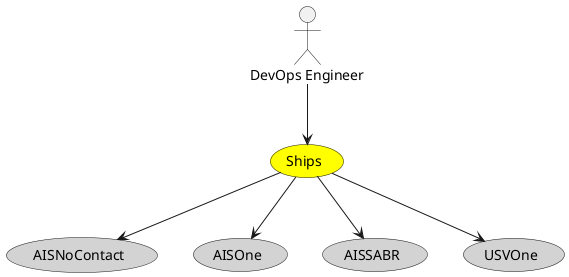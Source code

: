 @startuml


usecase "Ships" as Ships #yellow

Actor "DevOps Engineer" as DevOpsEngineer

DevOpsEngineer --> Ships



usecase "AISNoContact" as AISNoContact #lightgrey

Ships --> AISNoContact

usecase "AISOne" as AISOne #lightgrey

Ships --> AISOne

usecase "AISSABR" as AISSABR #lightgrey

Ships --> AISSABR

usecase "USVOne" as USVOne #lightgrey

Ships --> USVOne









@enduml

